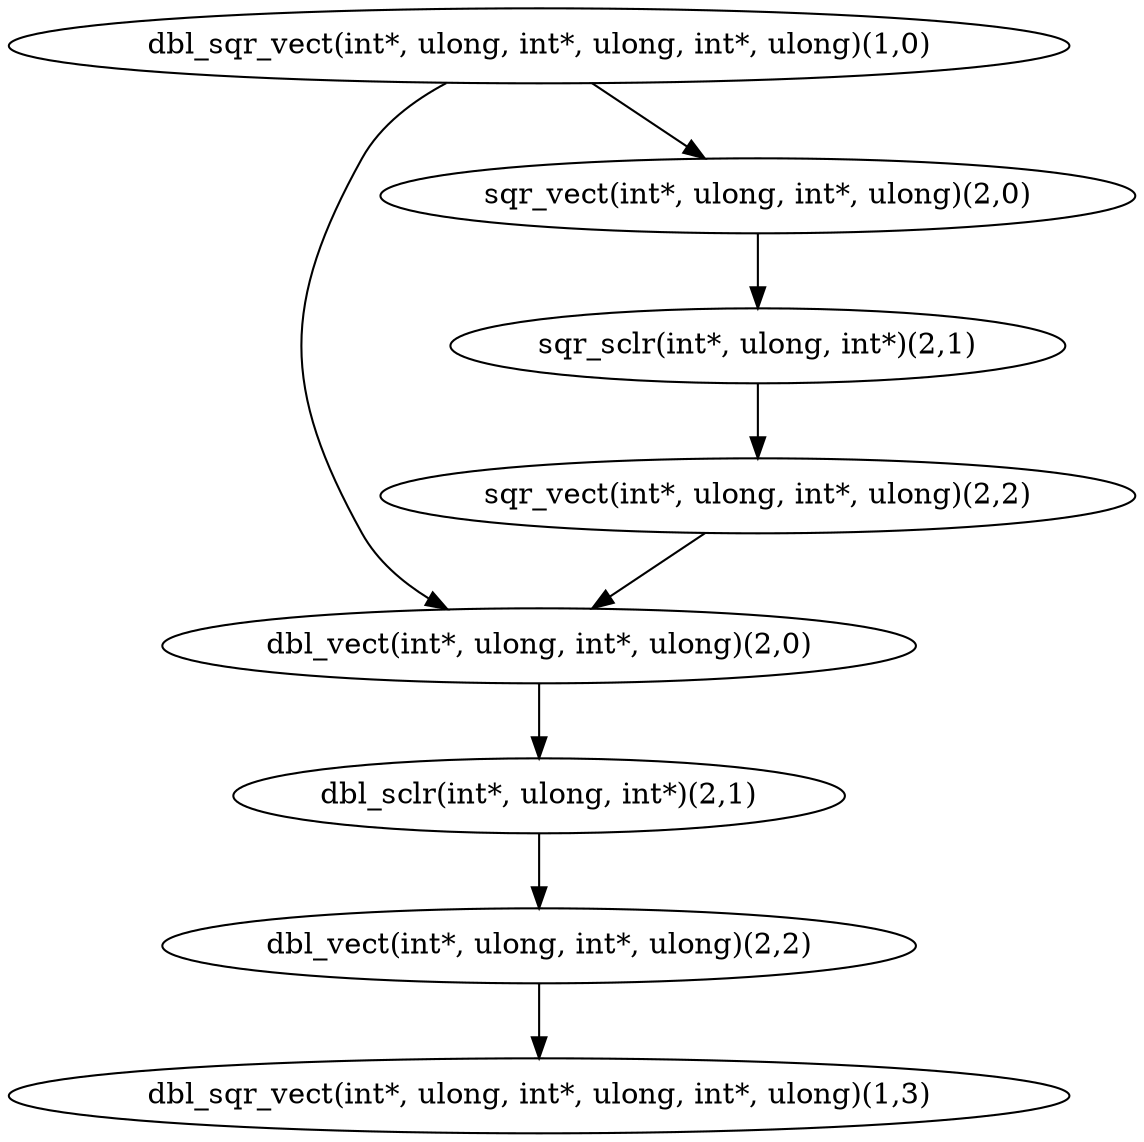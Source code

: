 strict digraph {
	"sqr_vect(int*, ulong, int*, ulong)(2,2)" ;
	"dbl_sqr_vect(int*, ulong, int*, ulong, int*, ulong)(1,0)" ;
	"dbl_vect(int*, ulong, int*, ulong)(2,0)" ;
	"dbl_vect(int*, ulong, int*, ulong)(2,2)" ;
	"dbl_sqr_vect(int*, ulong, int*, ulong, int*, ulong)(1,3)" ;
	"sqr_sclr(int*, ulong, int*)(2,1)" ;
	"dbl_sclr(int*, ulong, int*)(2,1)" ;
	"sqr_vect(int*, ulong, int*, ulong)(2,0)" ;

	"dbl_vect(int*, ulong, int*, ulong)(2,2)" -> "dbl_sqr_vect(int*, ulong, int*, ulong, int*, ulong)(1,3)" ;
	"dbl_sclr(int*, ulong, int*)(2,1)" -> "dbl_vect(int*, ulong, int*, ulong)(2,2)" ;
	"sqr_vect(int*, ulong, int*, ulong)(2,0)" -> "sqr_sclr(int*, ulong, int*)(2,1)" ;
	"dbl_vect(int*, ulong, int*, ulong)(2,0)" -> "dbl_sclr(int*, ulong, int*)(2,1)" ;
	"dbl_sqr_vect(int*, ulong, int*, ulong, int*, ulong)(1,0)" -> "sqr_vect(int*, ulong, int*, ulong)(2,0)" ;
	"dbl_sqr_vect(int*, ulong, int*, ulong, int*, ulong)(1,0)" -> "dbl_vect(int*, ulong, int*, ulong)(2,0)" ;
	"sqr_vect(int*, ulong, int*, ulong)(2,2)" -> "dbl_vect(int*, ulong, int*, ulong)(2,0)" ;
	"sqr_sclr(int*, ulong, int*)(2,1)" -> "sqr_vect(int*, ulong, int*, ulong)(2,2)" ;
}

